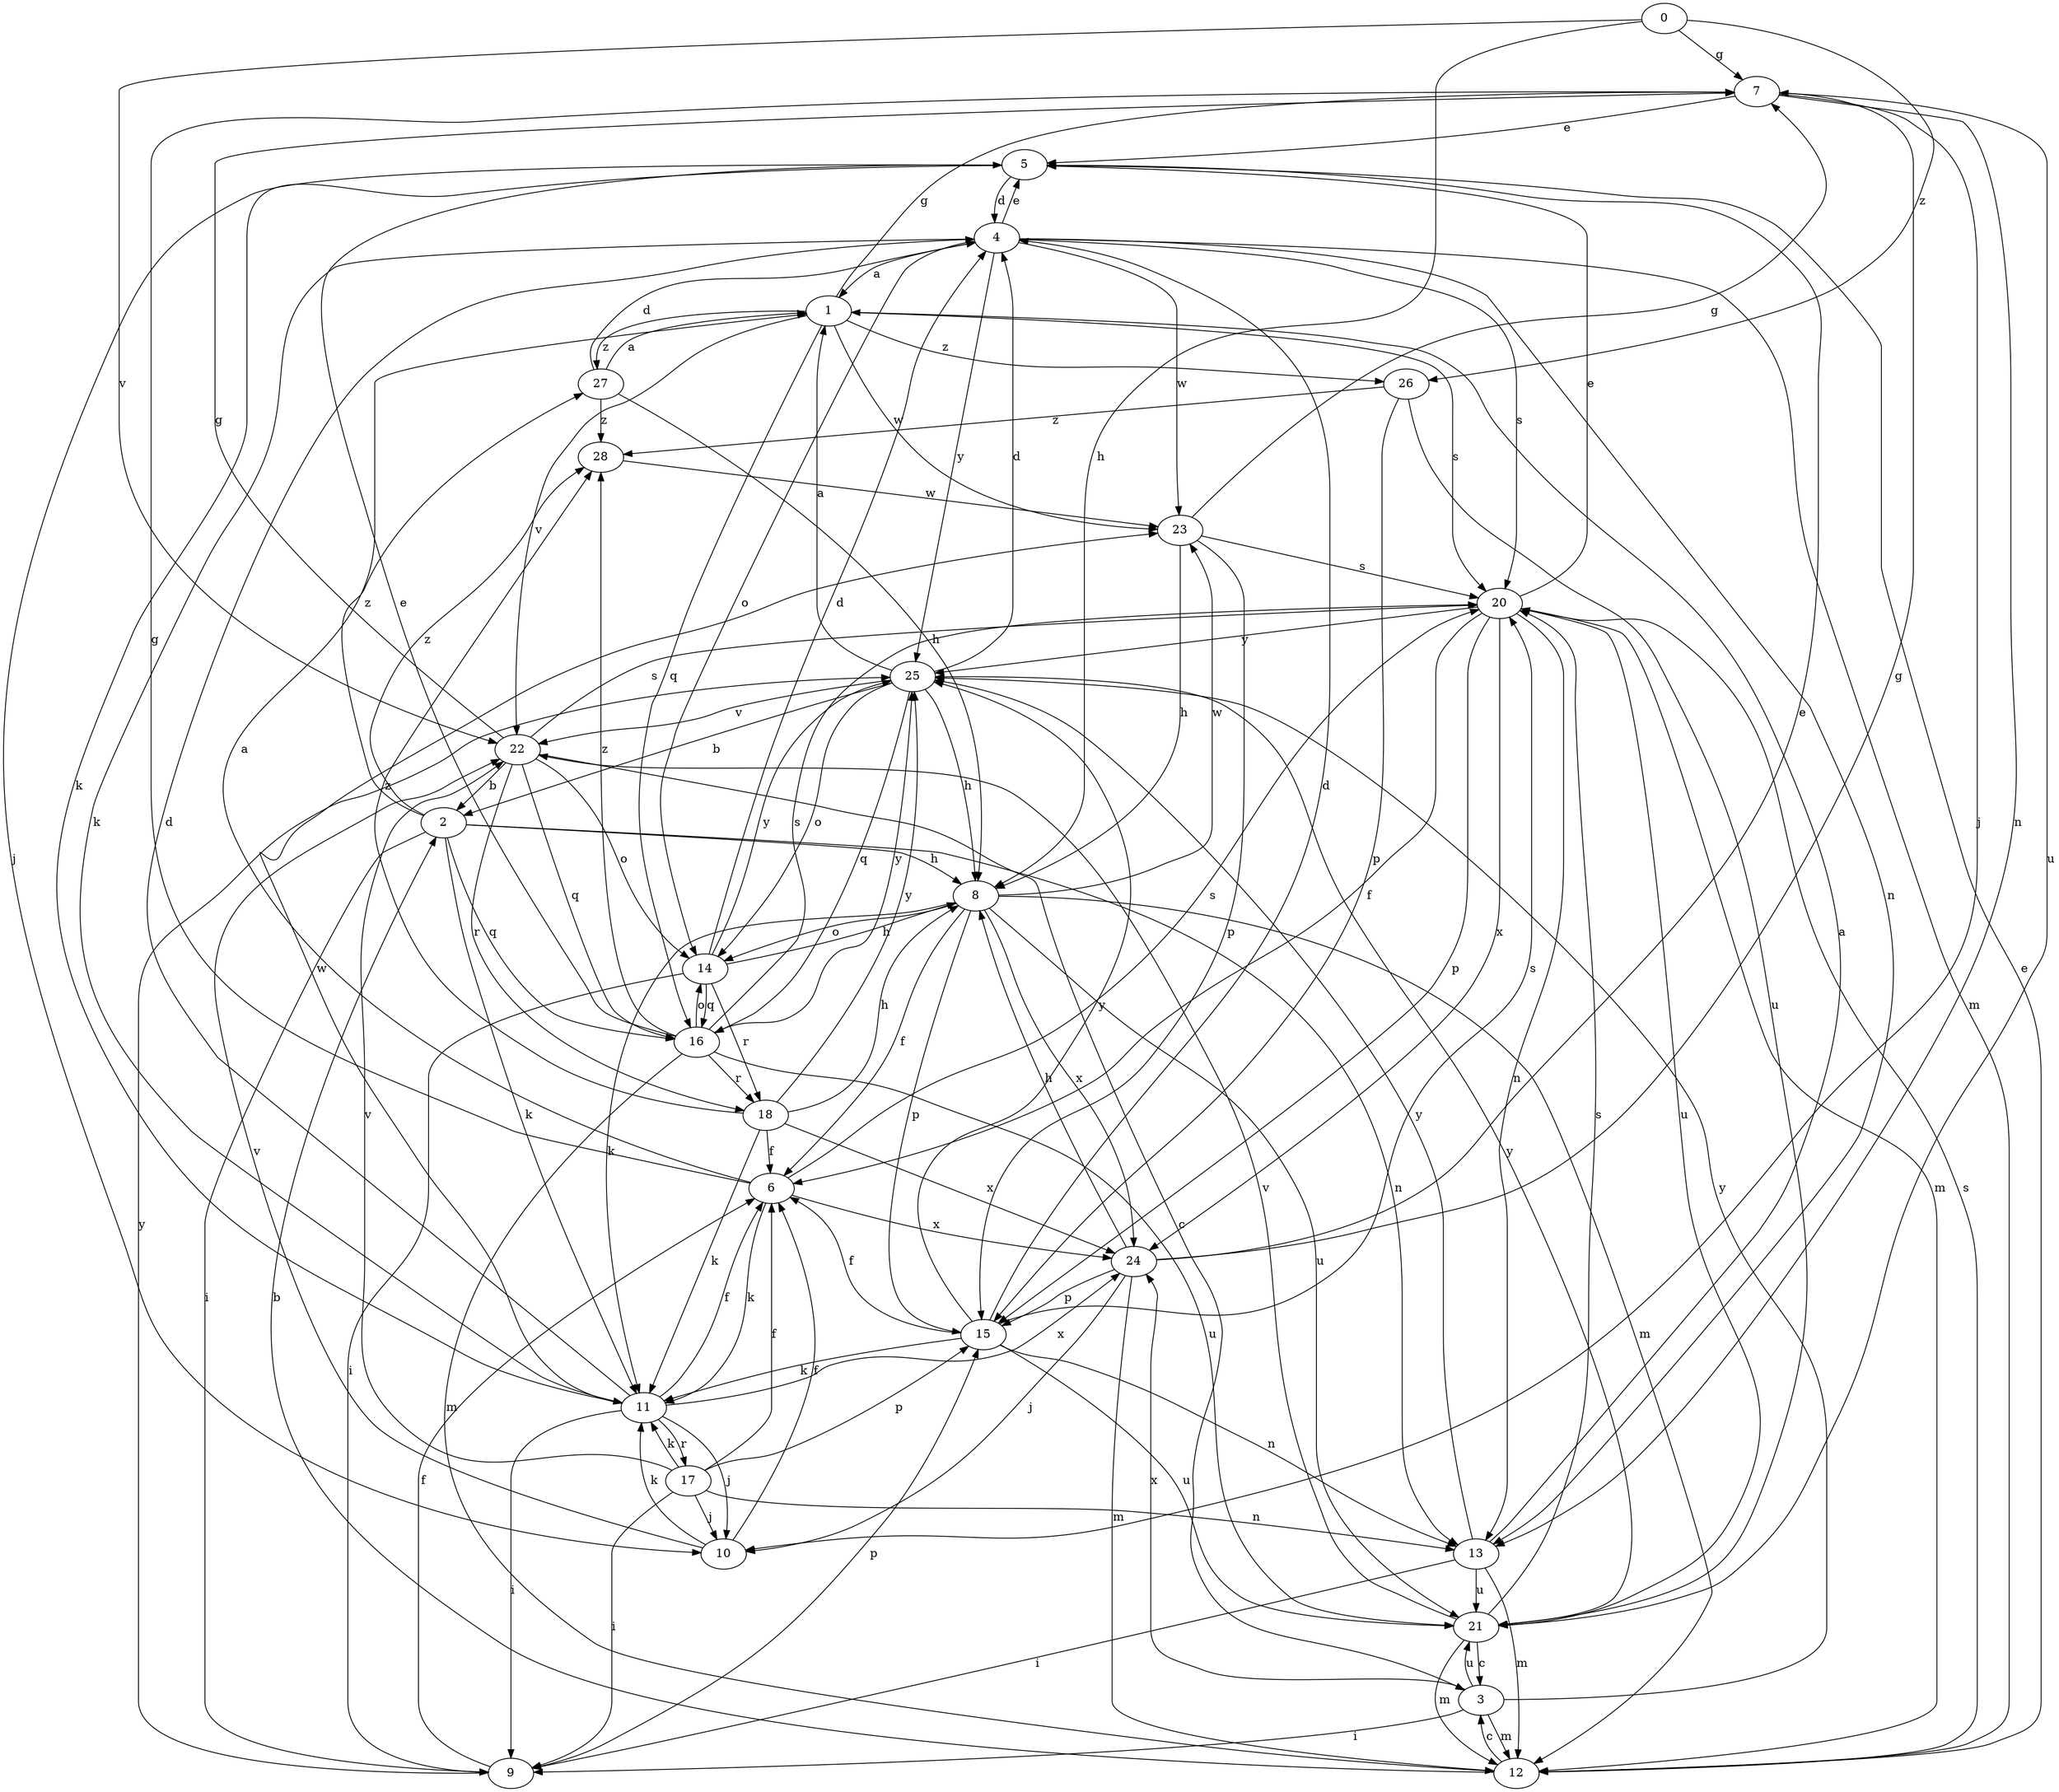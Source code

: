 strict digraph  {
0;
1;
2;
3;
4;
5;
6;
7;
8;
9;
10;
11;
12;
13;
14;
15;
16;
17;
18;
20;
21;
22;
23;
24;
25;
26;
27;
28;
0 -> 7  [label=g];
0 -> 8  [label=h];
0 -> 22  [label=v];
0 -> 26  [label=z];
1 -> 7  [label=g];
1 -> 16  [label=q];
1 -> 20  [label=s];
1 -> 22  [label=v];
1 -> 23  [label=w];
1 -> 26  [label=z];
1 -> 27  [label=z];
2 -> 8  [label=h];
2 -> 9  [label=i];
2 -> 11  [label=k];
2 -> 13  [label=n];
2 -> 16  [label=q];
2 -> 27  [label=z];
2 -> 28  [label=z];
3 -> 9  [label=i];
3 -> 12  [label=m];
3 -> 21  [label=u];
3 -> 24  [label=x];
3 -> 25  [label=y];
4 -> 1  [label=a];
4 -> 5  [label=e];
4 -> 11  [label=k];
4 -> 12  [label=m];
4 -> 13  [label=n];
4 -> 14  [label=o];
4 -> 20  [label=s];
4 -> 23  [label=w];
4 -> 25  [label=y];
5 -> 4  [label=d];
5 -> 10  [label=j];
5 -> 11  [label=k];
6 -> 1  [label=a];
6 -> 7  [label=g];
6 -> 11  [label=k];
6 -> 20  [label=s];
6 -> 24  [label=x];
7 -> 5  [label=e];
7 -> 10  [label=j];
7 -> 13  [label=n];
7 -> 21  [label=u];
8 -> 6  [label=f];
8 -> 11  [label=k];
8 -> 12  [label=m];
8 -> 14  [label=o];
8 -> 15  [label=p];
8 -> 21  [label=u];
8 -> 23  [label=w];
8 -> 24  [label=x];
9 -> 6  [label=f];
9 -> 15  [label=p];
9 -> 25  [label=y];
10 -> 6  [label=f];
10 -> 11  [label=k];
10 -> 22  [label=v];
11 -> 4  [label=d];
11 -> 6  [label=f];
11 -> 9  [label=i];
11 -> 10  [label=j];
11 -> 17  [label=r];
11 -> 23  [label=w];
11 -> 24  [label=x];
12 -> 2  [label=b];
12 -> 3  [label=c];
12 -> 5  [label=e];
12 -> 20  [label=s];
13 -> 1  [label=a];
13 -> 9  [label=i];
13 -> 12  [label=m];
13 -> 21  [label=u];
13 -> 25  [label=y];
14 -> 4  [label=d];
14 -> 8  [label=h];
14 -> 9  [label=i];
14 -> 16  [label=q];
14 -> 18  [label=r];
14 -> 25  [label=y];
15 -> 4  [label=d];
15 -> 6  [label=f];
15 -> 11  [label=k];
15 -> 13  [label=n];
15 -> 20  [label=s];
15 -> 21  [label=u];
15 -> 25  [label=y];
16 -> 5  [label=e];
16 -> 12  [label=m];
16 -> 14  [label=o];
16 -> 18  [label=r];
16 -> 20  [label=s];
16 -> 21  [label=u];
16 -> 25  [label=y];
16 -> 28  [label=z];
17 -> 6  [label=f];
17 -> 9  [label=i];
17 -> 10  [label=j];
17 -> 11  [label=k];
17 -> 13  [label=n];
17 -> 15  [label=p];
17 -> 22  [label=v];
18 -> 6  [label=f];
18 -> 8  [label=h];
18 -> 11  [label=k];
18 -> 24  [label=x];
18 -> 25  [label=y];
18 -> 28  [label=z];
20 -> 5  [label=e];
20 -> 6  [label=f];
20 -> 12  [label=m];
20 -> 13  [label=n];
20 -> 15  [label=p];
20 -> 21  [label=u];
20 -> 24  [label=x];
20 -> 25  [label=y];
21 -> 3  [label=c];
21 -> 12  [label=m];
21 -> 20  [label=s];
21 -> 22  [label=v];
21 -> 25  [label=y];
22 -> 2  [label=b];
22 -> 3  [label=c];
22 -> 7  [label=g];
22 -> 14  [label=o];
22 -> 16  [label=q];
22 -> 18  [label=r];
22 -> 20  [label=s];
23 -> 7  [label=g];
23 -> 8  [label=h];
23 -> 15  [label=p];
23 -> 20  [label=s];
24 -> 5  [label=e];
24 -> 7  [label=g];
24 -> 8  [label=h];
24 -> 10  [label=j];
24 -> 12  [label=m];
24 -> 15  [label=p];
25 -> 1  [label=a];
25 -> 2  [label=b];
25 -> 4  [label=d];
25 -> 8  [label=h];
25 -> 14  [label=o];
25 -> 16  [label=q];
25 -> 22  [label=v];
26 -> 15  [label=p];
26 -> 21  [label=u];
26 -> 28  [label=z];
27 -> 1  [label=a];
27 -> 4  [label=d];
27 -> 8  [label=h];
27 -> 28  [label=z];
28 -> 23  [label=w];
}
